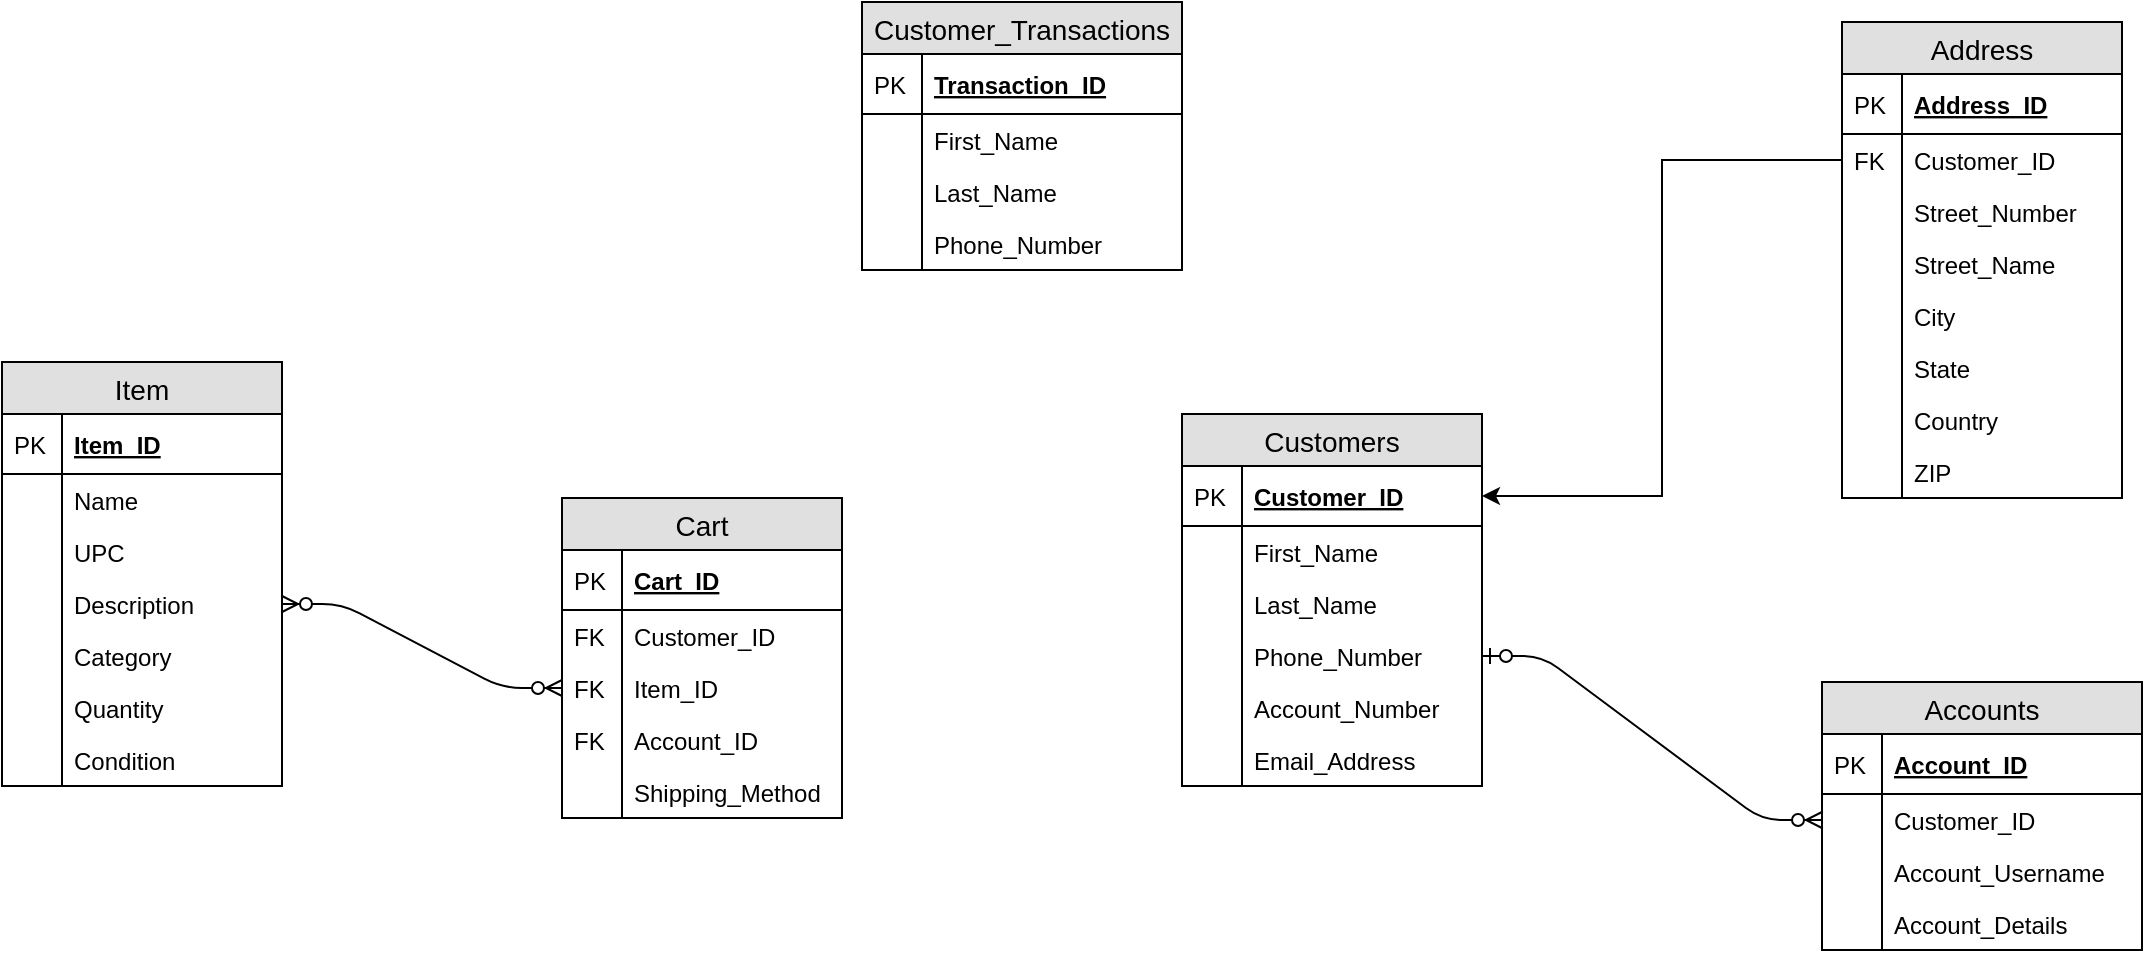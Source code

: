 <mxfile version="12.7.9" type="github"><diagram id="I-SQLz8LsvBATgMsjNsB" name="Page-1"><mxGraphModel dx="2268" dy="770" grid="1" gridSize="10" guides="1" tooltips="1" connect="1" arrows="1" fold="1" page="1" pageScale="1" pageWidth="850" pageHeight="1100" math="0" shadow="0"><root><mxCell id="0"/><mxCell id="1" parent="0"/><mxCell id="lSGHajKY8cHOt5koH_zm-6" value="Customers" style="swimlane;fontStyle=0;childLayout=stackLayout;horizontal=1;startSize=26;fillColor=#e0e0e0;horizontalStack=0;resizeParent=1;resizeParentMax=0;resizeLast=0;collapsible=1;marginBottom=0;swimlaneFillColor=#ffffff;align=center;fontSize=14;" vertex="1" parent="1"><mxGeometry x="-10" y="246" width="150" height="186" as="geometry"/></mxCell><mxCell id="lSGHajKY8cHOt5koH_zm-7" value="Customer_ID" style="shape=partialRectangle;top=0;left=0;right=0;bottom=1;align=left;verticalAlign=middle;fillColor=none;spacingLeft=34;spacingRight=4;overflow=hidden;rotatable=0;points=[[0,0.5],[1,0.5]];portConstraint=eastwest;dropTarget=0;fontStyle=5;fontSize=12;" vertex="1" parent="lSGHajKY8cHOt5koH_zm-6"><mxGeometry y="26" width="150" height="30" as="geometry"/></mxCell><mxCell id="lSGHajKY8cHOt5koH_zm-8" value="PK" style="shape=partialRectangle;top=0;left=0;bottom=0;fillColor=none;align=left;verticalAlign=middle;spacingLeft=4;spacingRight=4;overflow=hidden;rotatable=0;points=[];portConstraint=eastwest;part=1;fontSize=12;" vertex="1" connectable="0" parent="lSGHajKY8cHOt5koH_zm-7"><mxGeometry width="30" height="30" as="geometry"/></mxCell><mxCell id="lSGHajKY8cHOt5koH_zm-9" value="First_Name" style="shape=partialRectangle;top=0;left=0;right=0;bottom=0;align=left;verticalAlign=top;fillColor=none;spacingLeft=34;spacingRight=4;overflow=hidden;rotatable=0;points=[[0,0.5],[1,0.5]];portConstraint=eastwest;dropTarget=0;fontSize=12;" vertex="1" parent="lSGHajKY8cHOt5koH_zm-6"><mxGeometry y="56" width="150" height="26" as="geometry"/></mxCell><mxCell id="lSGHajKY8cHOt5koH_zm-10" value="" style="shape=partialRectangle;top=0;left=0;bottom=0;fillColor=none;align=left;verticalAlign=top;spacingLeft=4;spacingRight=4;overflow=hidden;rotatable=0;points=[];portConstraint=eastwest;part=1;fontSize=12;" vertex="1" connectable="0" parent="lSGHajKY8cHOt5koH_zm-9"><mxGeometry width="30" height="26" as="geometry"/></mxCell><mxCell id="lSGHajKY8cHOt5koH_zm-11" value="Last_Name" style="shape=partialRectangle;top=0;left=0;right=0;bottom=0;align=left;verticalAlign=top;fillColor=none;spacingLeft=34;spacingRight=4;overflow=hidden;rotatable=0;points=[[0,0.5],[1,0.5]];portConstraint=eastwest;dropTarget=0;fontSize=12;" vertex="1" parent="lSGHajKY8cHOt5koH_zm-6"><mxGeometry y="82" width="150" height="26" as="geometry"/></mxCell><mxCell id="lSGHajKY8cHOt5koH_zm-12" value="" style="shape=partialRectangle;top=0;left=0;bottom=0;fillColor=none;align=left;verticalAlign=top;spacingLeft=4;spacingRight=4;overflow=hidden;rotatable=0;points=[];portConstraint=eastwest;part=1;fontSize=12;" vertex="1" connectable="0" parent="lSGHajKY8cHOt5koH_zm-11"><mxGeometry width="30" height="26" as="geometry"/></mxCell><mxCell id="lSGHajKY8cHOt5koH_zm-13" value="Phone_Number" style="shape=partialRectangle;top=0;left=0;right=0;bottom=0;align=left;verticalAlign=top;fillColor=none;spacingLeft=34;spacingRight=4;overflow=hidden;rotatable=0;points=[[0,0.5],[1,0.5]];portConstraint=eastwest;dropTarget=0;fontSize=12;" vertex="1" parent="lSGHajKY8cHOt5koH_zm-6"><mxGeometry y="108" width="150" height="26" as="geometry"/></mxCell><mxCell id="lSGHajKY8cHOt5koH_zm-14" value="" style="shape=partialRectangle;top=0;left=0;bottom=0;fillColor=none;align=left;verticalAlign=top;spacingLeft=4;spacingRight=4;overflow=hidden;rotatable=0;points=[];portConstraint=eastwest;part=1;fontSize=12;" vertex="1" connectable="0" parent="lSGHajKY8cHOt5koH_zm-13"><mxGeometry width="30" height="26" as="geometry"/></mxCell><mxCell id="lSGHajKY8cHOt5koH_zm-111" value="Account_Number" style="shape=partialRectangle;top=0;left=0;right=0;bottom=0;align=left;verticalAlign=top;fillColor=none;spacingLeft=34;spacingRight=4;overflow=hidden;rotatable=0;points=[[0,0.5],[1,0.5]];portConstraint=eastwest;dropTarget=0;fontSize=12;" vertex="1" parent="lSGHajKY8cHOt5koH_zm-6"><mxGeometry y="134" width="150" height="26" as="geometry"/></mxCell><mxCell id="lSGHajKY8cHOt5koH_zm-112" value="" style="shape=partialRectangle;top=0;left=0;bottom=0;fillColor=none;align=left;verticalAlign=top;spacingLeft=4;spacingRight=4;overflow=hidden;rotatable=0;points=[];portConstraint=eastwest;part=1;fontSize=12;" vertex="1" connectable="0" parent="lSGHajKY8cHOt5koH_zm-111"><mxGeometry width="30" height="26" as="geometry"/></mxCell><mxCell id="lSGHajKY8cHOt5koH_zm-113" value="Email_Address" style="shape=partialRectangle;top=0;left=0;right=0;bottom=0;align=left;verticalAlign=top;fillColor=none;spacingLeft=34;spacingRight=4;overflow=hidden;rotatable=0;points=[[0,0.5],[1,0.5]];portConstraint=eastwest;dropTarget=0;fontSize=12;" vertex="1" parent="lSGHajKY8cHOt5koH_zm-6"><mxGeometry y="160" width="150" height="26" as="geometry"/></mxCell><mxCell id="lSGHajKY8cHOt5koH_zm-114" value="" style="shape=partialRectangle;top=0;left=0;bottom=0;fillColor=none;align=left;verticalAlign=top;spacingLeft=4;spacingRight=4;overflow=hidden;rotatable=0;points=[];portConstraint=eastwest;part=1;fontSize=12;" vertex="1" connectable="0" parent="lSGHajKY8cHOt5koH_zm-113"><mxGeometry width="30" height="26" as="geometry"/></mxCell><mxCell id="lSGHajKY8cHOt5koH_zm-26" value="Cart" style="swimlane;fontStyle=0;childLayout=stackLayout;horizontal=1;startSize=26;fillColor=#e0e0e0;horizontalStack=0;resizeParent=1;resizeParentMax=0;resizeLast=0;collapsible=1;marginBottom=0;swimlaneFillColor=#ffffff;align=center;fontSize=14;" vertex="1" parent="1"><mxGeometry x="-320" y="288" width="140" height="160" as="geometry"/></mxCell><mxCell id="lSGHajKY8cHOt5koH_zm-27" value="Cart_ID" style="shape=partialRectangle;top=0;left=0;right=0;bottom=1;align=left;verticalAlign=middle;fillColor=none;spacingLeft=34;spacingRight=4;overflow=hidden;rotatable=0;points=[[0,0.5],[1,0.5]];portConstraint=eastwest;dropTarget=0;fontStyle=5;fontSize=12;" vertex="1" parent="lSGHajKY8cHOt5koH_zm-26"><mxGeometry y="26" width="140" height="30" as="geometry"/></mxCell><mxCell id="lSGHajKY8cHOt5koH_zm-28" value="PK" style="shape=partialRectangle;top=0;left=0;bottom=0;fillColor=none;align=left;verticalAlign=middle;spacingLeft=4;spacingRight=4;overflow=hidden;rotatable=0;points=[];portConstraint=eastwest;part=1;fontSize=12;" vertex="1" connectable="0" parent="lSGHajKY8cHOt5koH_zm-27"><mxGeometry width="30" height="30" as="geometry"/></mxCell><mxCell id="lSGHajKY8cHOt5koH_zm-33" value="Customer_ID" style="shape=partialRectangle;top=0;left=0;right=0;bottom=0;align=left;verticalAlign=top;fillColor=none;spacingLeft=34;spacingRight=4;overflow=hidden;rotatable=0;points=[[0,0.5],[1,0.5]];portConstraint=eastwest;dropTarget=0;fontSize=12;" vertex="1" parent="lSGHajKY8cHOt5koH_zm-26"><mxGeometry y="56" width="140" height="26" as="geometry"/></mxCell><mxCell id="lSGHajKY8cHOt5koH_zm-34" value="FK" style="shape=partialRectangle;top=0;left=0;bottom=0;fillColor=none;align=left;verticalAlign=top;spacingLeft=4;spacingRight=4;overflow=hidden;rotatable=0;points=[];portConstraint=eastwest;part=1;fontSize=12;" vertex="1" connectable="0" parent="lSGHajKY8cHOt5koH_zm-33"><mxGeometry width="30" height="26" as="geometry"/></mxCell><mxCell id="lSGHajKY8cHOt5koH_zm-29" value="Item_ID" style="shape=partialRectangle;top=0;left=0;right=0;bottom=0;align=left;verticalAlign=top;fillColor=none;spacingLeft=34;spacingRight=4;overflow=hidden;rotatable=0;points=[[0,0.5],[1,0.5]];portConstraint=eastwest;dropTarget=0;fontSize=12;" vertex="1" parent="lSGHajKY8cHOt5koH_zm-26"><mxGeometry y="82" width="140" height="26" as="geometry"/></mxCell><mxCell id="lSGHajKY8cHOt5koH_zm-30" value="FK" style="shape=partialRectangle;top=0;left=0;bottom=0;fillColor=none;align=left;verticalAlign=top;spacingLeft=4;spacingRight=4;overflow=hidden;rotatable=0;points=[];portConstraint=eastwest;part=1;fontSize=12;" vertex="1" connectable="0" parent="lSGHajKY8cHOt5koH_zm-29"><mxGeometry width="30" height="26" as="geometry"/></mxCell><mxCell id="lSGHajKY8cHOt5koH_zm-141" value="Account_ID" style="shape=partialRectangle;top=0;left=0;right=0;bottom=0;align=left;verticalAlign=top;fillColor=none;spacingLeft=34;spacingRight=4;overflow=hidden;rotatable=0;points=[[0,0.5],[1,0.5]];portConstraint=eastwest;dropTarget=0;fontSize=12;" vertex="1" parent="lSGHajKY8cHOt5koH_zm-26"><mxGeometry y="108" width="140" height="26" as="geometry"/></mxCell><mxCell id="lSGHajKY8cHOt5koH_zm-142" value="FK" style="shape=partialRectangle;top=0;left=0;bottom=0;fillColor=none;align=left;verticalAlign=top;spacingLeft=4;spacingRight=4;overflow=hidden;rotatable=0;points=[];portConstraint=eastwest;part=1;fontSize=12;" vertex="1" connectable="0" parent="lSGHajKY8cHOt5koH_zm-141"><mxGeometry width="30" height="26" as="geometry"/></mxCell><mxCell id="lSGHajKY8cHOt5koH_zm-31" value="Shipping_Method" style="shape=partialRectangle;top=0;left=0;right=0;bottom=0;align=left;verticalAlign=top;fillColor=none;spacingLeft=34;spacingRight=4;overflow=hidden;rotatable=0;points=[[0,0.5],[1,0.5]];portConstraint=eastwest;dropTarget=0;fontSize=12;" vertex="1" parent="lSGHajKY8cHOt5koH_zm-26"><mxGeometry y="134" width="140" height="26" as="geometry"/></mxCell><mxCell id="lSGHajKY8cHOt5koH_zm-32" value="" style="shape=partialRectangle;top=0;left=0;bottom=0;fillColor=none;align=left;verticalAlign=top;spacingLeft=4;spacingRight=4;overflow=hidden;rotatable=0;points=[];portConstraint=eastwest;part=1;fontSize=12;" vertex="1" connectable="0" parent="lSGHajKY8cHOt5koH_zm-31"><mxGeometry width="30" height="26" as="geometry"/></mxCell><mxCell id="lSGHajKY8cHOt5koH_zm-43" value="Item" style="swimlane;fontStyle=0;childLayout=stackLayout;horizontal=1;startSize=26;fillColor=#e0e0e0;horizontalStack=0;resizeParent=1;resizeParentMax=0;resizeLast=0;collapsible=1;marginBottom=0;swimlaneFillColor=#ffffff;align=center;fontSize=14;" vertex="1" parent="1"><mxGeometry x="-600" y="220" width="140" height="212" as="geometry"><mxRectangle x="-600" y="220" width="60" height="26" as="alternateBounds"/></mxGeometry></mxCell><mxCell id="lSGHajKY8cHOt5koH_zm-44" value="Item_ID" style="shape=partialRectangle;top=0;left=0;right=0;bottom=1;align=left;verticalAlign=middle;fillColor=none;spacingLeft=34;spacingRight=4;overflow=hidden;rotatable=0;points=[[0,0.5],[1,0.5]];portConstraint=eastwest;dropTarget=0;fontStyle=5;fontSize=12;" vertex="1" parent="lSGHajKY8cHOt5koH_zm-43"><mxGeometry y="26" width="140" height="30" as="geometry"/></mxCell><mxCell id="lSGHajKY8cHOt5koH_zm-45" value="PK" style="shape=partialRectangle;top=0;left=0;bottom=0;fillColor=none;align=left;verticalAlign=middle;spacingLeft=4;spacingRight=4;overflow=hidden;rotatable=0;points=[];portConstraint=eastwest;part=1;fontSize=12;" vertex="1" connectable="0" parent="lSGHajKY8cHOt5koH_zm-44"><mxGeometry width="30" height="30" as="geometry"/></mxCell><mxCell id="lSGHajKY8cHOt5koH_zm-77" value="Name" style="shape=partialRectangle;top=0;left=0;right=0;bottom=0;align=left;verticalAlign=top;fillColor=none;spacingLeft=34;spacingRight=4;overflow=hidden;rotatable=0;points=[[0,0.5],[1,0.5]];portConstraint=eastwest;dropTarget=0;fontSize=12;" vertex="1" parent="lSGHajKY8cHOt5koH_zm-43"><mxGeometry y="56" width="140" height="26" as="geometry"/></mxCell><mxCell id="lSGHajKY8cHOt5koH_zm-78" value="" style="shape=partialRectangle;top=0;left=0;bottom=0;fillColor=none;align=left;verticalAlign=top;spacingLeft=4;spacingRight=4;overflow=hidden;rotatable=0;points=[];portConstraint=eastwest;part=1;fontSize=12;" vertex="1" connectable="0" parent="lSGHajKY8cHOt5koH_zm-77"><mxGeometry width="30" height="26" as="geometry"/></mxCell><mxCell id="lSGHajKY8cHOt5koH_zm-46" value="UPC" style="shape=partialRectangle;top=0;left=0;right=0;bottom=0;align=left;verticalAlign=top;fillColor=none;spacingLeft=34;spacingRight=4;overflow=hidden;rotatable=0;points=[[0,0.5],[1,0.5]];portConstraint=eastwest;dropTarget=0;fontSize=12;" vertex="1" parent="lSGHajKY8cHOt5koH_zm-43"><mxGeometry y="82" width="140" height="26" as="geometry"/></mxCell><mxCell id="lSGHajKY8cHOt5koH_zm-47" value="" style="shape=partialRectangle;top=0;left=0;bottom=0;fillColor=none;align=left;verticalAlign=top;spacingLeft=4;spacingRight=4;overflow=hidden;rotatable=0;points=[];portConstraint=eastwest;part=1;fontSize=12;" vertex="1" connectable="0" parent="lSGHajKY8cHOt5koH_zm-46"><mxGeometry width="30" height="26" as="geometry"/></mxCell><mxCell id="lSGHajKY8cHOt5koH_zm-48" value="Description" style="shape=partialRectangle;top=0;left=0;right=0;bottom=0;align=left;verticalAlign=top;fillColor=none;spacingLeft=34;spacingRight=4;overflow=hidden;rotatable=0;points=[[0,0.5],[1,0.5]];portConstraint=eastwest;dropTarget=0;fontSize=12;" vertex="1" parent="lSGHajKY8cHOt5koH_zm-43"><mxGeometry y="108" width="140" height="26" as="geometry"/></mxCell><mxCell id="lSGHajKY8cHOt5koH_zm-49" value="" style="shape=partialRectangle;top=0;left=0;bottom=0;fillColor=none;align=left;verticalAlign=top;spacingLeft=4;spacingRight=4;overflow=hidden;rotatable=0;points=[];portConstraint=eastwest;part=1;fontSize=12;" vertex="1" connectable="0" parent="lSGHajKY8cHOt5koH_zm-48"><mxGeometry width="30" height="26" as="geometry"/></mxCell><mxCell id="lSGHajKY8cHOt5koH_zm-50" value="Category" style="shape=partialRectangle;top=0;left=0;right=0;bottom=0;align=left;verticalAlign=top;fillColor=none;spacingLeft=34;spacingRight=4;overflow=hidden;rotatable=0;points=[[0,0.5],[1,0.5]];portConstraint=eastwest;dropTarget=0;fontSize=12;" vertex="1" parent="lSGHajKY8cHOt5koH_zm-43"><mxGeometry y="134" width="140" height="26" as="geometry"/></mxCell><mxCell id="lSGHajKY8cHOt5koH_zm-51" value="" style="shape=partialRectangle;top=0;left=0;bottom=0;fillColor=none;align=left;verticalAlign=top;spacingLeft=4;spacingRight=4;overflow=hidden;rotatable=0;points=[];portConstraint=eastwest;part=1;fontSize=12;" vertex="1" connectable="0" parent="lSGHajKY8cHOt5koH_zm-50"><mxGeometry width="30" height="26" as="geometry"/></mxCell><mxCell id="lSGHajKY8cHOt5koH_zm-52" value="Quantity" style="shape=partialRectangle;top=0;left=0;right=0;bottom=0;align=left;verticalAlign=top;fillColor=none;spacingLeft=34;spacingRight=4;overflow=hidden;rotatable=0;points=[[0,0.5],[1,0.5]];portConstraint=eastwest;dropTarget=0;fontSize=12;" vertex="1" parent="lSGHajKY8cHOt5koH_zm-43"><mxGeometry y="160" width="140" height="26" as="geometry"/></mxCell><mxCell id="lSGHajKY8cHOt5koH_zm-53" value="" style="shape=partialRectangle;top=0;left=0;bottom=0;fillColor=none;align=left;verticalAlign=top;spacingLeft=4;spacingRight=4;overflow=hidden;rotatable=0;points=[];portConstraint=eastwest;part=1;fontSize=12;" vertex="1" connectable="0" parent="lSGHajKY8cHOt5koH_zm-52"><mxGeometry width="30" height="26" as="geometry"/></mxCell><mxCell id="lSGHajKY8cHOt5koH_zm-103" value="Condition" style="shape=partialRectangle;top=0;left=0;right=0;bottom=0;align=left;verticalAlign=top;fillColor=none;spacingLeft=34;spacingRight=4;overflow=hidden;rotatable=0;points=[[0,0.5],[1,0.5]];portConstraint=eastwest;dropTarget=0;fontSize=12;" vertex="1" parent="lSGHajKY8cHOt5koH_zm-43"><mxGeometry y="186" width="140" height="26" as="geometry"/></mxCell><mxCell id="lSGHajKY8cHOt5koH_zm-104" value="" style="shape=partialRectangle;top=0;left=0;bottom=0;fillColor=none;align=left;verticalAlign=top;spacingLeft=4;spacingRight=4;overflow=hidden;rotatable=0;points=[];portConstraint=eastwest;part=1;fontSize=12;" vertex="1" connectable="0" parent="lSGHajKY8cHOt5koH_zm-103"><mxGeometry width="30" height="26" as="geometry"/></mxCell><mxCell id="lSGHajKY8cHOt5koH_zm-60" value="Address" style="swimlane;fontStyle=0;childLayout=stackLayout;horizontal=1;startSize=26;fillColor=#e0e0e0;horizontalStack=0;resizeParent=1;resizeParentMax=0;resizeLast=0;collapsible=1;marginBottom=0;swimlaneFillColor=#ffffff;align=center;fontSize=14;" vertex="1" parent="1"><mxGeometry x="320" y="50" width="140" height="238" as="geometry"/></mxCell><mxCell id="lSGHajKY8cHOt5koH_zm-61" value="Address_ID" style="shape=partialRectangle;top=0;left=0;right=0;bottom=1;align=left;verticalAlign=middle;fillColor=none;spacingLeft=34;spacingRight=4;overflow=hidden;rotatable=0;points=[[0,0.5],[1,0.5]];portConstraint=eastwest;dropTarget=0;fontStyle=5;fontSize=12;" vertex="1" parent="lSGHajKY8cHOt5koH_zm-60"><mxGeometry y="26" width="140" height="30" as="geometry"/></mxCell><mxCell id="lSGHajKY8cHOt5koH_zm-62" value="PK" style="shape=partialRectangle;top=0;left=0;bottom=0;fillColor=none;align=left;verticalAlign=middle;spacingLeft=4;spacingRight=4;overflow=hidden;rotatable=0;points=[];portConstraint=eastwest;part=1;fontSize=12;" vertex="1" connectable="0" parent="lSGHajKY8cHOt5koH_zm-61"><mxGeometry width="30" height="30" as="geometry"/></mxCell><mxCell id="lSGHajKY8cHOt5koH_zm-79" value="Customer_ID" style="shape=partialRectangle;top=0;left=0;right=0;bottom=0;align=left;verticalAlign=top;fillColor=none;spacingLeft=34;spacingRight=4;overflow=hidden;rotatable=0;points=[[0,0.5],[1,0.5]];portConstraint=eastwest;dropTarget=0;fontSize=12;" vertex="1" parent="lSGHajKY8cHOt5koH_zm-60"><mxGeometry y="56" width="140" height="26" as="geometry"/></mxCell><mxCell id="lSGHajKY8cHOt5koH_zm-80" value="FK" style="shape=partialRectangle;top=0;left=0;bottom=0;fillColor=none;align=left;verticalAlign=top;spacingLeft=4;spacingRight=4;overflow=hidden;rotatable=0;points=[];portConstraint=eastwest;part=1;fontSize=12;" vertex="1" connectable="0" parent="lSGHajKY8cHOt5koH_zm-79"><mxGeometry width="30" height="26" as="geometry"/></mxCell><mxCell id="lSGHajKY8cHOt5koH_zm-63" value="Street_Number" style="shape=partialRectangle;top=0;left=0;right=0;bottom=0;align=left;verticalAlign=top;fillColor=none;spacingLeft=34;spacingRight=4;overflow=hidden;rotatable=0;points=[[0,0.5],[1,0.5]];portConstraint=eastwest;dropTarget=0;fontSize=12;" vertex="1" parent="lSGHajKY8cHOt5koH_zm-60"><mxGeometry y="82" width="140" height="26" as="geometry"/></mxCell><mxCell id="lSGHajKY8cHOt5koH_zm-64" value="" style="shape=partialRectangle;top=0;left=0;bottom=0;fillColor=none;align=left;verticalAlign=top;spacingLeft=4;spacingRight=4;overflow=hidden;rotatable=0;points=[];portConstraint=eastwest;part=1;fontSize=12;" vertex="1" connectable="0" parent="lSGHajKY8cHOt5koH_zm-63"><mxGeometry width="30" height="26" as="geometry"/></mxCell><mxCell id="lSGHajKY8cHOt5koH_zm-65" value="Street_Name" style="shape=partialRectangle;top=0;left=0;right=0;bottom=0;align=left;verticalAlign=top;fillColor=none;spacingLeft=34;spacingRight=4;overflow=hidden;rotatable=0;points=[[0,0.5],[1,0.5]];portConstraint=eastwest;dropTarget=0;fontSize=12;" vertex="1" parent="lSGHajKY8cHOt5koH_zm-60"><mxGeometry y="108" width="140" height="26" as="geometry"/></mxCell><mxCell id="lSGHajKY8cHOt5koH_zm-66" value="" style="shape=partialRectangle;top=0;left=0;bottom=0;fillColor=none;align=left;verticalAlign=top;spacingLeft=4;spacingRight=4;overflow=hidden;rotatable=0;points=[];portConstraint=eastwest;part=1;fontSize=12;" vertex="1" connectable="0" parent="lSGHajKY8cHOt5koH_zm-65"><mxGeometry width="30" height="26" as="geometry"/></mxCell><mxCell id="lSGHajKY8cHOt5koH_zm-67" value="City" style="shape=partialRectangle;top=0;left=0;right=0;bottom=0;align=left;verticalAlign=top;fillColor=none;spacingLeft=34;spacingRight=4;overflow=hidden;rotatable=0;points=[[0,0.5],[1,0.5]];portConstraint=eastwest;dropTarget=0;fontSize=12;" vertex="1" parent="lSGHajKY8cHOt5koH_zm-60"><mxGeometry y="134" width="140" height="26" as="geometry"/></mxCell><mxCell id="lSGHajKY8cHOt5koH_zm-68" value="" style="shape=partialRectangle;top=0;left=0;bottom=0;fillColor=none;align=left;verticalAlign=top;spacingLeft=4;spacingRight=4;overflow=hidden;rotatable=0;points=[];portConstraint=eastwest;part=1;fontSize=12;" vertex="1" connectable="0" parent="lSGHajKY8cHOt5koH_zm-67"><mxGeometry width="30" height="26" as="geometry"/></mxCell><mxCell id="lSGHajKY8cHOt5koH_zm-69" value="State" style="shape=partialRectangle;top=0;left=0;right=0;bottom=0;align=left;verticalAlign=top;fillColor=none;spacingLeft=34;spacingRight=4;overflow=hidden;rotatable=0;points=[[0,0.5],[1,0.5]];portConstraint=eastwest;dropTarget=0;fontSize=12;" vertex="1" parent="lSGHajKY8cHOt5koH_zm-60"><mxGeometry y="160" width="140" height="26" as="geometry"/></mxCell><mxCell id="lSGHajKY8cHOt5koH_zm-70" value="" style="shape=partialRectangle;top=0;left=0;bottom=0;fillColor=none;align=left;verticalAlign=top;spacingLeft=4;spacingRight=4;overflow=hidden;rotatable=0;points=[];portConstraint=eastwest;part=1;fontSize=12;" vertex="1" connectable="0" parent="lSGHajKY8cHOt5koH_zm-69"><mxGeometry width="30" height="26" as="geometry"/></mxCell><mxCell id="lSGHajKY8cHOt5koH_zm-71" value="Country" style="shape=partialRectangle;top=0;left=0;right=0;bottom=0;align=left;verticalAlign=top;fillColor=none;spacingLeft=34;spacingRight=4;overflow=hidden;rotatable=0;points=[[0,0.5],[1,0.5]];portConstraint=eastwest;dropTarget=0;fontSize=12;" vertex="1" parent="lSGHajKY8cHOt5koH_zm-60"><mxGeometry y="186" width="140" height="26" as="geometry"/></mxCell><mxCell id="lSGHajKY8cHOt5koH_zm-72" value="" style="shape=partialRectangle;top=0;left=0;bottom=0;fillColor=none;align=left;verticalAlign=top;spacingLeft=4;spacingRight=4;overflow=hidden;rotatable=0;points=[];portConstraint=eastwest;part=1;fontSize=12;" vertex="1" connectable="0" parent="lSGHajKY8cHOt5koH_zm-71"><mxGeometry width="30" height="26" as="geometry"/></mxCell><mxCell id="lSGHajKY8cHOt5koH_zm-73" value="ZIP" style="shape=partialRectangle;top=0;left=0;right=0;bottom=0;align=left;verticalAlign=top;fillColor=none;spacingLeft=34;spacingRight=4;overflow=hidden;rotatable=0;points=[[0,0.5],[1,0.5]];portConstraint=eastwest;dropTarget=0;fontSize=12;" vertex="1" parent="lSGHajKY8cHOt5koH_zm-60"><mxGeometry y="212" width="140" height="26" as="geometry"/></mxCell><mxCell id="lSGHajKY8cHOt5koH_zm-74" value="" style="shape=partialRectangle;top=0;left=0;bottom=0;fillColor=none;align=left;verticalAlign=top;spacingLeft=4;spacingRight=4;overflow=hidden;rotatable=0;points=[];portConstraint=eastwest;part=1;fontSize=12;" vertex="1" connectable="0" parent="lSGHajKY8cHOt5koH_zm-73"><mxGeometry width="30" height="26" as="geometry"/></mxCell><mxCell id="lSGHajKY8cHOt5koH_zm-81" style="edgeStyle=orthogonalEdgeStyle;rounded=0;orthogonalLoop=1;jettySize=auto;html=1;" edge="1" parent="1" source="lSGHajKY8cHOt5koH_zm-79" target="lSGHajKY8cHOt5koH_zm-7"><mxGeometry relative="1" as="geometry"/></mxCell><mxCell id="lSGHajKY8cHOt5koH_zm-84" value="Customer_Transactions" style="swimlane;fontStyle=0;childLayout=stackLayout;horizontal=1;startSize=26;fillColor=#e0e0e0;horizontalStack=0;resizeParent=1;resizeParentMax=0;resizeLast=0;collapsible=1;marginBottom=0;swimlaneFillColor=#ffffff;align=center;fontSize=14;" vertex="1" parent="1"><mxGeometry x="-170" y="40" width="160" height="134" as="geometry"/></mxCell><mxCell id="lSGHajKY8cHOt5koH_zm-85" value="Transaction_ID" style="shape=partialRectangle;top=0;left=0;right=0;bottom=1;align=left;verticalAlign=middle;fillColor=none;spacingLeft=34;spacingRight=4;overflow=hidden;rotatable=0;points=[[0,0.5],[1,0.5]];portConstraint=eastwest;dropTarget=0;fontStyle=5;fontSize=12;" vertex="1" parent="lSGHajKY8cHOt5koH_zm-84"><mxGeometry y="26" width="160" height="30" as="geometry"/></mxCell><mxCell id="lSGHajKY8cHOt5koH_zm-86" value="PK" style="shape=partialRectangle;top=0;left=0;bottom=0;fillColor=none;align=left;verticalAlign=middle;spacingLeft=4;spacingRight=4;overflow=hidden;rotatable=0;points=[];portConstraint=eastwest;part=1;fontSize=12;" vertex="1" connectable="0" parent="lSGHajKY8cHOt5koH_zm-85"><mxGeometry width="30" height="30" as="geometry"/></mxCell><mxCell id="lSGHajKY8cHOt5koH_zm-87" value="First_Name" style="shape=partialRectangle;top=0;left=0;right=0;bottom=0;align=left;verticalAlign=top;fillColor=none;spacingLeft=34;spacingRight=4;overflow=hidden;rotatable=0;points=[[0,0.5],[1,0.5]];portConstraint=eastwest;dropTarget=0;fontSize=12;" vertex="1" parent="lSGHajKY8cHOt5koH_zm-84"><mxGeometry y="56" width="160" height="26" as="geometry"/></mxCell><mxCell id="lSGHajKY8cHOt5koH_zm-88" value="" style="shape=partialRectangle;top=0;left=0;bottom=0;fillColor=none;align=left;verticalAlign=top;spacingLeft=4;spacingRight=4;overflow=hidden;rotatable=0;points=[];portConstraint=eastwest;part=1;fontSize=12;" vertex="1" connectable="0" parent="lSGHajKY8cHOt5koH_zm-87"><mxGeometry width="30" height="26" as="geometry"/></mxCell><mxCell id="lSGHajKY8cHOt5koH_zm-89" value="Last_Name" style="shape=partialRectangle;top=0;left=0;right=0;bottom=0;align=left;verticalAlign=top;fillColor=none;spacingLeft=34;spacingRight=4;overflow=hidden;rotatable=0;points=[[0,0.5],[1,0.5]];portConstraint=eastwest;dropTarget=0;fontSize=12;" vertex="1" parent="lSGHajKY8cHOt5koH_zm-84"><mxGeometry y="82" width="160" height="26" as="geometry"/></mxCell><mxCell id="lSGHajKY8cHOt5koH_zm-90" value="" style="shape=partialRectangle;top=0;left=0;bottom=0;fillColor=none;align=left;verticalAlign=top;spacingLeft=4;spacingRight=4;overflow=hidden;rotatable=0;points=[];portConstraint=eastwest;part=1;fontSize=12;" vertex="1" connectable="0" parent="lSGHajKY8cHOt5koH_zm-89"><mxGeometry width="30" height="26" as="geometry"/></mxCell><mxCell id="lSGHajKY8cHOt5koH_zm-91" value="Phone_Number" style="shape=partialRectangle;top=0;left=0;right=0;bottom=0;align=left;verticalAlign=top;fillColor=none;spacingLeft=34;spacingRight=4;overflow=hidden;rotatable=0;points=[[0,0.5],[1,0.5]];portConstraint=eastwest;dropTarget=0;fontSize=12;" vertex="1" parent="lSGHajKY8cHOt5koH_zm-84"><mxGeometry y="108" width="160" height="26" as="geometry"/></mxCell><mxCell id="lSGHajKY8cHOt5koH_zm-92" value="" style="shape=partialRectangle;top=0;left=0;bottom=0;fillColor=none;align=left;verticalAlign=top;spacingLeft=4;spacingRight=4;overflow=hidden;rotatable=0;points=[];portConstraint=eastwest;part=1;fontSize=12;" vertex="1" connectable="0" parent="lSGHajKY8cHOt5koH_zm-91"><mxGeometry width="30" height="26" as="geometry"/></mxCell><mxCell id="lSGHajKY8cHOt5koH_zm-110" value="" style="edgeStyle=entityRelationEdgeStyle;fontSize=12;html=1;endArrow=ERzeroToMany;endFill=1;startArrow=ERzeroToMany;entryX=0;entryY=0.5;entryDx=0;entryDy=0;exitX=1;exitY=0.5;exitDx=0;exitDy=0;" edge="1" parent="1" source="lSGHajKY8cHOt5koH_zm-48" target="lSGHajKY8cHOt5koH_zm-29"><mxGeometry width="100" height="100" relative="1" as="geometry"><mxPoint x="-440" y="430" as="sourcePoint"/><mxPoint x="-340" y="330" as="targetPoint"/></mxGeometry></mxCell><mxCell id="lSGHajKY8cHOt5koH_zm-115" value="Accounts" style="swimlane;fontStyle=0;childLayout=stackLayout;horizontal=1;startSize=26;fillColor=#e0e0e0;horizontalStack=0;resizeParent=1;resizeParentMax=0;resizeLast=0;collapsible=1;marginBottom=0;swimlaneFillColor=#ffffff;align=center;fontSize=14;" vertex="1" parent="1"><mxGeometry x="310" y="380" width="160" height="134" as="geometry"/></mxCell><mxCell id="lSGHajKY8cHOt5koH_zm-116" value="Account_ID" style="shape=partialRectangle;top=0;left=0;right=0;bottom=1;align=left;verticalAlign=middle;fillColor=none;spacingLeft=34;spacingRight=4;overflow=hidden;rotatable=0;points=[[0,0.5],[1,0.5]];portConstraint=eastwest;dropTarget=0;fontStyle=5;fontSize=12;" vertex="1" parent="lSGHajKY8cHOt5koH_zm-115"><mxGeometry y="26" width="160" height="30" as="geometry"/></mxCell><mxCell id="lSGHajKY8cHOt5koH_zm-117" value="PK" style="shape=partialRectangle;top=0;left=0;bottom=0;fillColor=none;align=left;verticalAlign=middle;spacingLeft=4;spacingRight=4;overflow=hidden;rotatable=0;points=[];portConstraint=eastwest;part=1;fontSize=12;" vertex="1" connectable="0" parent="lSGHajKY8cHOt5koH_zm-116"><mxGeometry width="30" height="30" as="geometry"/></mxCell><mxCell id="lSGHajKY8cHOt5koH_zm-118" value="Customer_ID" style="shape=partialRectangle;top=0;left=0;right=0;bottom=0;align=left;verticalAlign=top;fillColor=none;spacingLeft=34;spacingRight=4;overflow=hidden;rotatable=0;points=[[0,0.5],[1,0.5]];portConstraint=eastwest;dropTarget=0;fontSize=12;" vertex="1" parent="lSGHajKY8cHOt5koH_zm-115"><mxGeometry y="56" width="160" height="26" as="geometry"/></mxCell><mxCell id="lSGHajKY8cHOt5koH_zm-119" value="" style="shape=partialRectangle;top=0;left=0;bottom=0;fillColor=none;align=left;verticalAlign=top;spacingLeft=4;spacingRight=4;overflow=hidden;rotatable=0;points=[];portConstraint=eastwest;part=1;fontSize=12;" vertex="1" connectable="0" parent="lSGHajKY8cHOt5koH_zm-118"><mxGeometry width="30" height="26" as="geometry"/></mxCell><mxCell id="lSGHajKY8cHOt5koH_zm-120" value="Account_Username" style="shape=partialRectangle;top=0;left=0;right=0;bottom=0;align=left;verticalAlign=top;fillColor=none;spacingLeft=34;spacingRight=4;overflow=hidden;rotatable=0;points=[[0,0.5],[1,0.5]];portConstraint=eastwest;dropTarget=0;fontSize=12;" vertex="1" parent="lSGHajKY8cHOt5koH_zm-115"><mxGeometry y="82" width="160" height="26" as="geometry"/></mxCell><mxCell id="lSGHajKY8cHOt5koH_zm-121" value="" style="shape=partialRectangle;top=0;left=0;bottom=0;fillColor=none;align=left;verticalAlign=top;spacingLeft=4;spacingRight=4;overflow=hidden;rotatable=0;points=[];portConstraint=eastwest;part=1;fontSize=12;" vertex="1" connectable="0" parent="lSGHajKY8cHOt5koH_zm-120"><mxGeometry width="30" height="26" as="geometry"/></mxCell><mxCell id="lSGHajKY8cHOt5koH_zm-122" value="Account_Details" style="shape=partialRectangle;top=0;left=0;right=0;bottom=0;align=left;verticalAlign=top;fillColor=none;spacingLeft=34;spacingRight=4;overflow=hidden;rotatable=0;points=[[0,0.5],[1,0.5]];portConstraint=eastwest;dropTarget=0;fontSize=12;" vertex="1" parent="lSGHajKY8cHOt5koH_zm-115"><mxGeometry y="108" width="160" height="26" as="geometry"/></mxCell><mxCell id="lSGHajKY8cHOt5koH_zm-123" value="" style="shape=partialRectangle;top=0;left=0;bottom=0;fillColor=none;align=left;verticalAlign=top;spacingLeft=4;spacingRight=4;overflow=hidden;rotatable=0;points=[];portConstraint=eastwest;part=1;fontSize=12;" vertex="1" connectable="0" parent="lSGHajKY8cHOt5koH_zm-122"><mxGeometry width="30" height="26" as="geometry"/></mxCell><mxCell id="lSGHajKY8cHOt5koH_zm-140" value="" style="edgeStyle=entityRelationEdgeStyle;fontSize=12;html=1;endArrow=ERzeroToMany;startArrow=ERzeroToOne;entryX=0;entryY=0.5;entryDx=0;entryDy=0;exitX=1;exitY=0.5;exitDx=0;exitDy=0;" edge="1" parent="1" source="lSGHajKY8cHOt5koH_zm-13" target="lSGHajKY8cHOt5koH_zm-118"><mxGeometry width="100" height="100" relative="1" as="geometry"><mxPoint y="330" as="sourcePoint"/><mxPoint x="30" y="370" as="targetPoint"/></mxGeometry></mxCell></root></mxGraphModel></diagram></mxfile>
